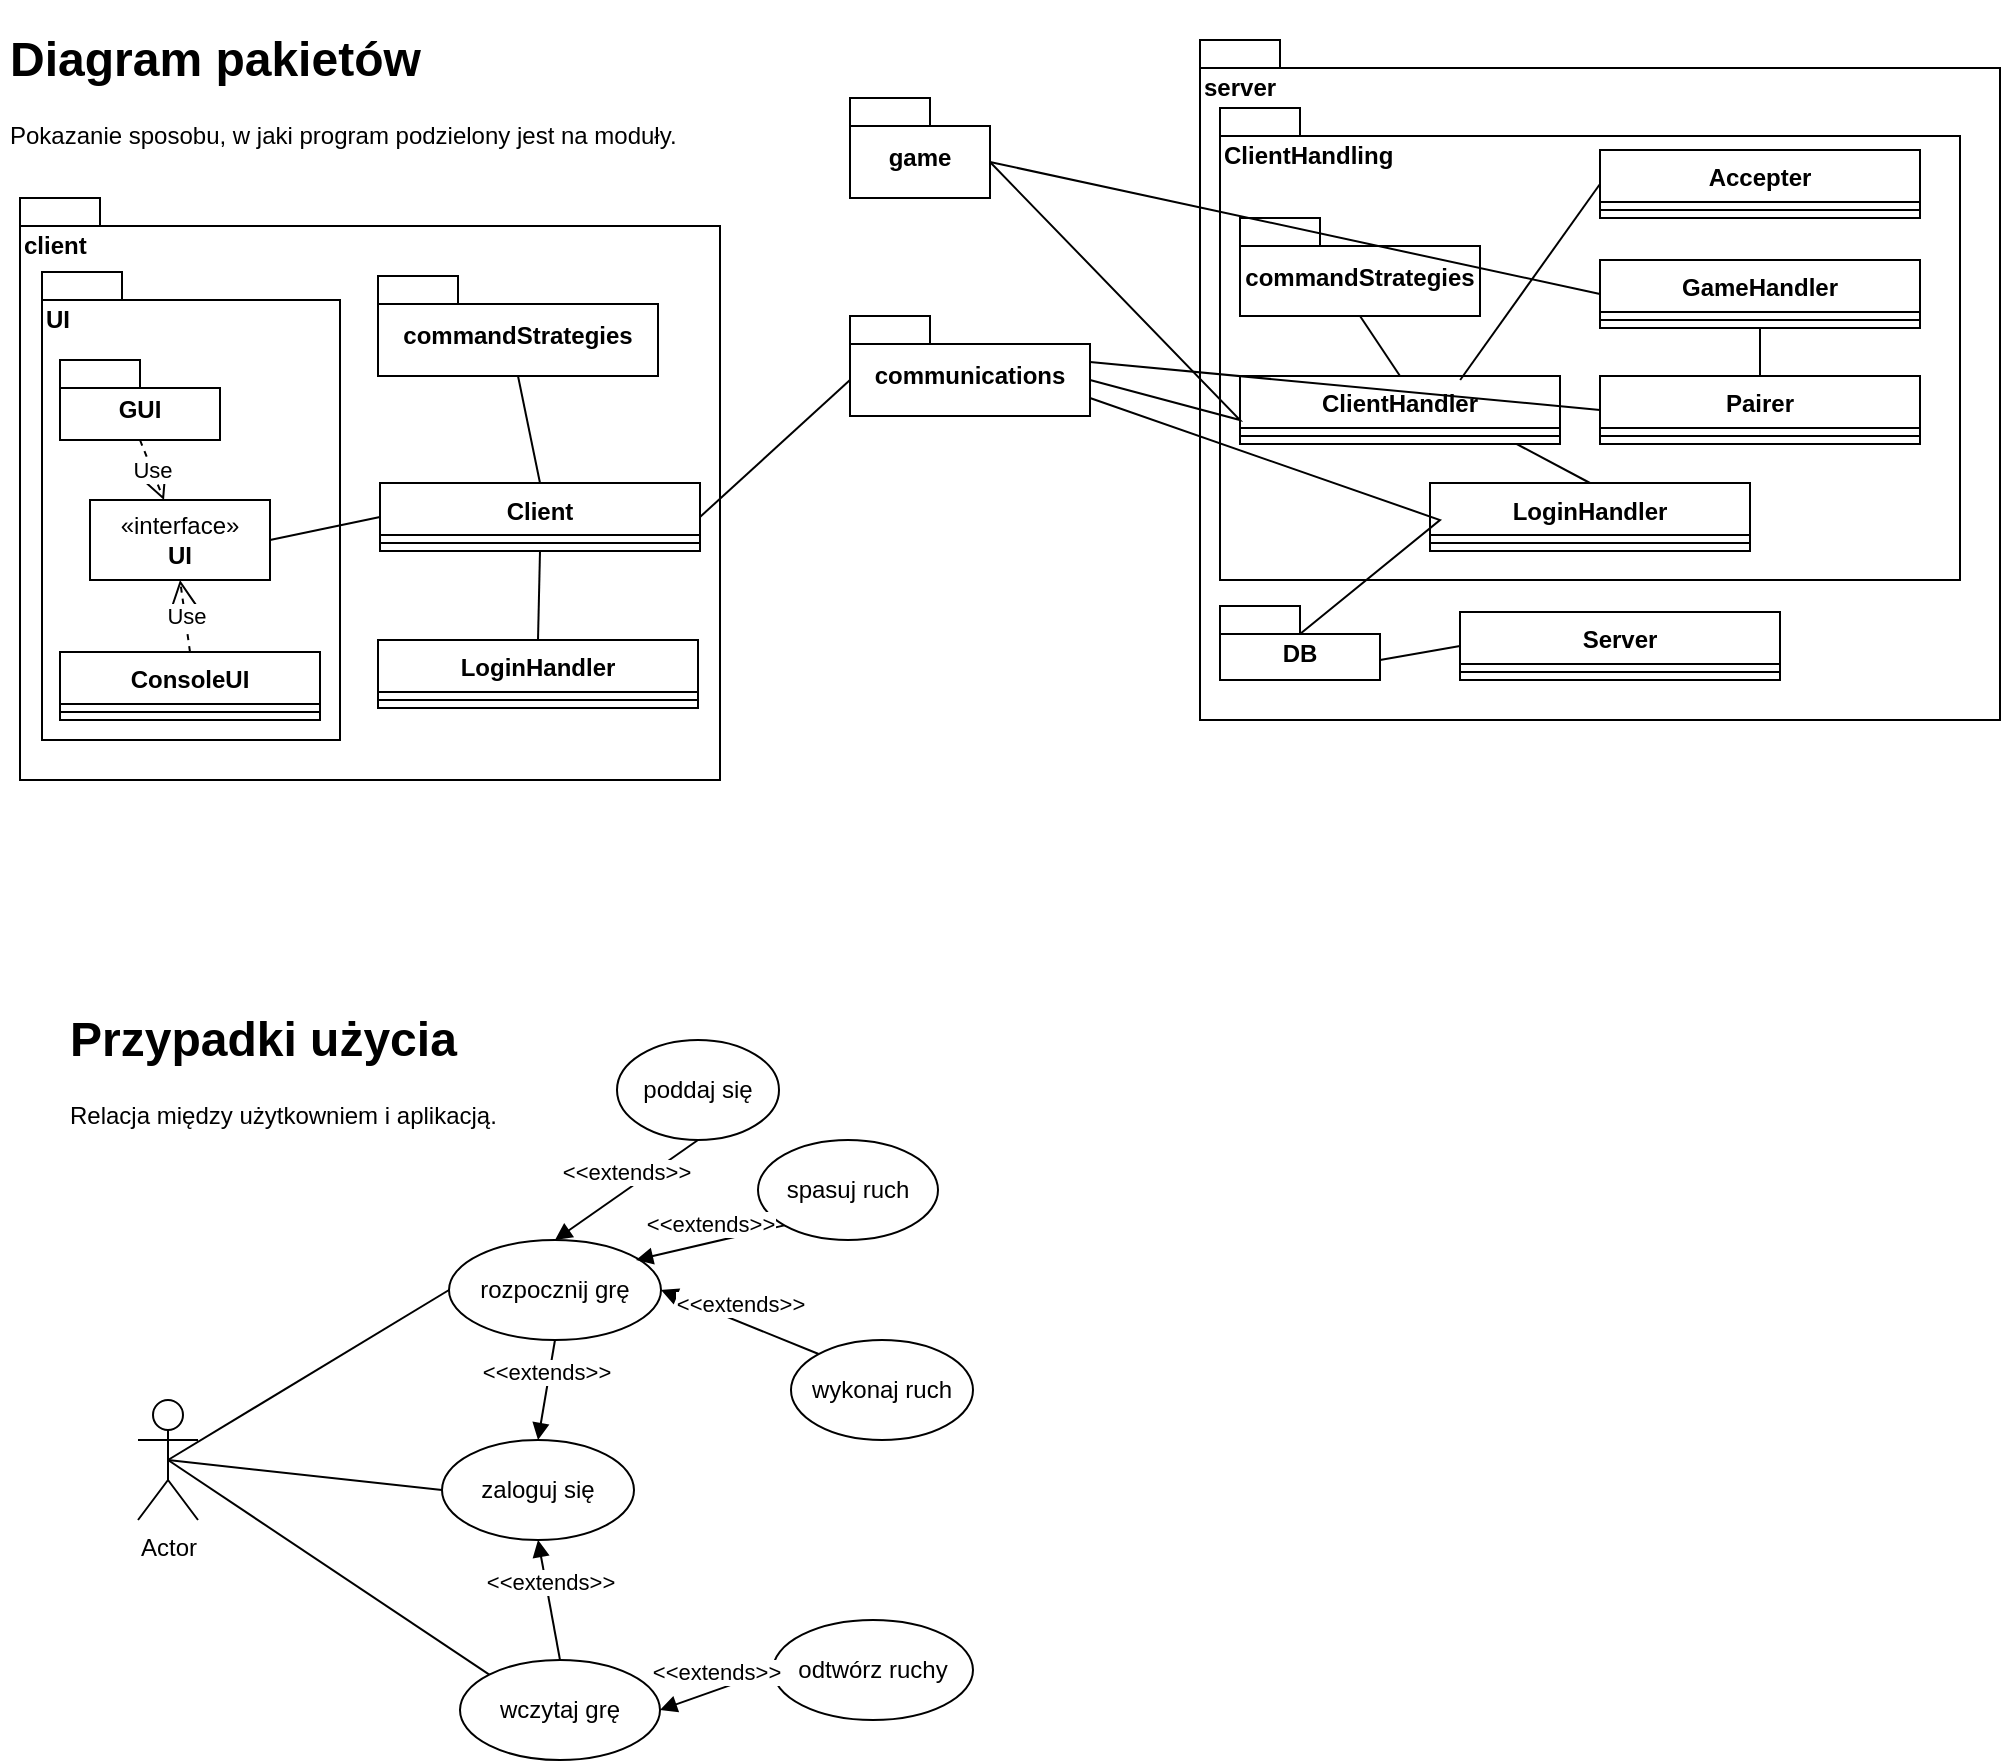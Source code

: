 <mxfile version="23.0.2" type="device" pages="2">
  <diagram name="Page-1" id="91JPWXA_XGz5iN142ZSr">
    <mxGraphModel dx="1000" dy="538" grid="1" gridSize="10" guides="1" tooltips="1" connect="1" arrows="1" fold="1" page="1" pageScale="1" pageWidth="850" pageHeight="1100" math="0" shadow="0">
      <root>
        <mxCell id="0" />
        <mxCell id="1" parent="0" />
        <mxCell id="jKgUPNScBnR0ZdUyABiu-1" value="&lt;h1&gt;Diagram pakietów&lt;/h1&gt;&lt;p&gt;Pokazanie sposobu, w jaki program podzielony jest na moduły.&lt;/p&gt;" style="text;html=1;strokeColor=none;fillColor=none;spacing=5;spacingTop=-20;whiteSpace=wrap;overflow=hidden;rounded=0;" parent="1" vertex="1">
          <mxGeometry y="10" width="580" height="120" as="geometry" />
        </mxCell>
        <mxCell id="jKgUPNScBnR0ZdUyABiu-2" value="client" style="shape=folder;fontStyle=1;spacingTop=10;tabWidth=40;tabHeight=14;tabPosition=left;html=1;whiteSpace=wrap;align=left;verticalAlign=top;" parent="1" vertex="1">
          <mxGeometry x="10" y="99" width="350" height="291" as="geometry" />
        </mxCell>
        <mxCell id="jKgUPNScBnR0ZdUyABiu-3" value="server" style="shape=folder;fontStyle=1;spacingTop=10;tabWidth=40;tabHeight=14;tabPosition=left;html=1;whiteSpace=wrap;align=left;verticalAlign=top;" parent="1" vertex="1">
          <mxGeometry x="600" y="20" width="400" height="340" as="geometry" />
        </mxCell>
        <mxCell id="jKgUPNScBnR0ZdUyABiu-4" value="game" style="shape=folder;fontStyle=1;spacingTop=10;tabWidth=40;tabHeight=14;tabPosition=left;html=1;whiteSpace=wrap;" parent="1" vertex="1">
          <mxGeometry x="425" y="49" width="70" height="50" as="geometry" />
        </mxCell>
        <mxCell id="jKgUPNScBnR0ZdUyABiu-5" value="communications" style="shape=folder;fontStyle=1;spacingTop=10;tabWidth=40;tabHeight=14;tabPosition=left;html=1;whiteSpace=wrap;" parent="1" vertex="1">
          <mxGeometry x="425" y="158" width="120" height="50" as="geometry" />
        </mxCell>
        <mxCell id="jKgUPNScBnR0ZdUyABiu-8" value="UI" style="shape=folder;fontStyle=1;spacingTop=10;tabWidth=40;tabHeight=14;tabPosition=left;html=1;whiteSpace=wrap;align=left;verticalAlign=top;" parent="1" vertex="1">
          <mxGeometry x="21" y="136" width="149" height="234" as="geometry" />
        </mxCell>
        <mxCell id="jKgUPNScBnR0ZdUyABiu-9" value="GUI" style="shape=folder;fontStyle=1;spacingTop=10;tabWidth=40;tabHeight=14;tabPosition=left;html=1;whiteSpace=wrap;" parent="1" vertex="1">
          <mxGeometry x="30" y="180" width="80" height="40" as="geometry" />
        </mxCell>
        <mxCell id="jKgUPNScBnR0ZdUyABiu-10" value="commandStrategies" style="shape=folder;fontStyle=1;spacingTop=10;tabWidth=40;tabHeight=14;tabPosition=left;html=1;whiteSpace=wrap;" parent="1" vertex="1">
          <mxGeometry x="189" y="138" width="140" height="50" as="geometry" />
        </mxCell>
        <mxCell id="jKgUPNScBnR0ZdUyABiu-11" value="«interface»&lt;br&gt;&lt;b&gt;UI&lt;/b&gt;" style="html=1;whiteSpace=wrap;" parent="1" vertex="1">
          <mxGeometry x="45" y="250" width="90" height="40" as="geometry" />
        </mxCell>
        <mxCell id="jKgUPNScBnR0ZdUyABiu-12" value="ConsoleUI" style="swimlane;fontStyle=1;align=center;verticalAlign=top;childLayout=stackLayout;horizontal=1;startSize=26;horizontalStack=0;resizeParent=1;resizeParentMax=0;resizeLast=0;collapsible=1;marginBottom=0;whiteSpace=wrap;html=1;" parent="1" vertex="1">
          <mxGeometry x="30" y="326" width="130" height="34" as="geometry" />
        </mxCell>
        <mxCell id="jKgUPNScBnR0ZdUyABiu-14" value="" style="line;strokeWidth=1;fillColor=none;align=left;verticalAlign=middle;spacingTop=-1;spacingLeft=3;spacingRight=3;rotatable=0;labelPosition=right;points=[];portConstraint=eastwest;strokeColor=inherit;" parent="jKgUPNScBnR0ZdUyABiu-12" vertex="1">
          <mxGeometry y="26" width="130" height="8" as="geometry" />
        </mxCell>
        <mxCell id="jKgUPNScBnR0ZdUyABiu-16" value="Client" style="swimlane;fontStyle=1;align=center;verticalAlign=top;childLayout=stackLayout;horizontal=1;startSize=26;horizontalStack=0;resizeParent=1;resizeParentMax=0;resizeLast=0;collapsible=1;marginBottom=0;whiteSpace=wrap;html=1;" parent="1" vertex="1">
          <mxGeometry x="190" y="241.5" width="160" height="34" as="geometry" />
        </mxCell>
        <mxCell id="jKgUPNScBnR0ZdUyABiu-18" value="" style="line;strokeWidth=1;fillColor=none;align=left;verticalAlign=middle;spacingTop=-1;spacingLeft=3;spacingRight=3;rotatable=0;labelPosition=right;points=[];portConstraint=eastwest;strokeColor=inherit;" parent="jKgUPNScBnR0ZdUyABiu-16" vertex="1">
          <mxGeometry y="26" width="160" height="8" as="geometry" />
        </mxCell>
        <mxCell id="jKgUPNScBnR0ZdUyABiu-20" value="LoginHandler" style="swimlane;fontStyle=1;align=center;verticalAlign=top;childLayout=stackLayout;horizontal=1;startSize=26;horizontalStack=0;resizeParent=1;resizeParentMax=0;resizeLast=0;collapsible=1;marginBottom=0;whiteSpace=wrap;html=1;" parent="1" vertex="1">
          <mxGeometry x="189" y="320" width="160" height="34" as="geometry" />
        </mxCell>
        <mxCell id="jKgUPNScBnR0ZdUyABiu-22" value="" style="line;strokeWidth=1;fillColor=none;align=left;verticalAlign=middle;spacingTop=-1;spacingLeft=3;spacingRight=3;rotatable=0;labelPosition=right;points=[];portConstraint=eastwest;strokeColor=inherit;" parent="jKgUPNScBnR0ZdUyABiu-20" vertex="1">
          <mxGeometry y="26" width="160" height="8" as="geometry" />
        </mxCell>
        <mxCell id="jKgUPNScBnR0ZdUyABiu-24" value="DB" style="shape=folder;fontStyle=1;spacingTop=10;tabWidth=40;tabHeight=14;tabPosition=left;html=1;whiteSpace=wrap;" parent="1" vertex="1">
          <mxGeometry x="610" y="303" width="80" height="37" as="geometry" />
        </mxCell>
        <mxCell id="jKgUPNScBnR0ZdUyABiu-26" value="Server" style="swimlane;fontStyle=1;align=center;verticalAlign=top;childLayout=stackLayout;horizontal=1;startSize=26;horizontalStack=0;resizeParent=1;resizeParentMax=0;resizeLast=0;collapsible=1;marginBottom=0;whiteSpace=wrap;html=1;" parent="1" vertex="1">
          <mxGeometry x="730" y="306" width="160" height="34" as="geometry" />
        </mxCell>
        <mxCell id="jKgUPNScBnR0ZdUyABiu-28" value="" style="line;strokeWidth=1;fillColor=none;align=left;verticalAlign=middle;spacingTop=-1;spacingLeft=3;spacingRight=3;rotatable=0;labelPosition=right;points=[];portConstraint=eastwest;strokeColor=inherit;" parent="jKgUPNScBnR0ZdUyABiu-26" vertex="1">
          <mxGeometry y="26" width="160" height="8" as="geometry" />
        </mxCell>
        <mxCell id="jKgUPNScBnR0ZdUyABiu-30" value="ClientHandling" style="shape=folder;fontStyle=1;spacingTop=10;tabWidth=40;tabHeight=14;tabPosition=left;html=1;whiteSpace=wrap;align=left;verticalAlign=top;" parent="1" vertex="1">
          <mxGeometry x="610" y="54" width="370" height="236" as="geometry" />
        </mxCell>
        <mxCell id="jKgUPNScBnR0ZdUyABiu-31" value="commandStrategies" style="shape=folder;fontStyle=1;spacingTop=10;tabWidth=40;tabHeight=14;tabPosition=left;html=1;whiteSpace=wrap;" parent="1" vertex="1">
          <mxGeometry x="620" y="109" width="120" height="49" as="geometry" />
        </mxCell>
        <mxCell id="jKgUPNScBnR0ZdUyABiu-33" value="Accepter" style="swimlane;fontStyle=1;align=center;verticalAlign=top;childLayout=stackLayout;horizontal=1;startSize=26;horizontalStack=0;resizeParent=1;resizeParentMax=0;resizeLast=0;collapsible=1;marginBottom=0;whiteSpace=wrap;html=1;" parent="1" vertex="1">
          <mxGeometry x="800" y="75" width="160" height="34" as="geometry" />
        </mxCell>
        <mxCell id="jKgUPNScBnR0ZdUyABiu-35" value="" style="line;strokeWidth=1;fillColor=none;align=left;verticalAlign=middle;spacingTop=-1;spacingLeft=3;spacingRight=3;rotatable=0;labelPosition=right;points=[];portConstraint=eastwest;strokeColor=inherit;" parent="jKgUPNScBnR0ZdUyABiu-33" vertex="1">
          <mxGeometry y="26" width="160" height="8" as="geometry" />
        </mxCell>
        <mxCell id="jKgUPNScBnR0ZdUyABiu-37" value="ClientHandler" style="swimlane;fontStyle=1;align=center;verticalAlign=top;childLayout=stackLayout;horizontal=1;startSize=26;horizontalStack=0;resizeParent=1;resizeParentMax=0;resizeLast=0;collapsible=1;marginBottom=0;whiteSpace=wrap;html=1;" parent="1" vertex="1">
          <mxGeometry x="620" y="188" width="160" height="34" as="geometry" />
        </mxCell>
        <mxCell id="jKgUPNScBnR0ZdUyABiu-39" value="" style="line;strokeWidth=1;fillColor=none;align=left;verticalAlign=middle;spacingTop=-1;spacingLeft=3;spacingRight=3;rotatable=0;labelPosition=right;points=[];portConstraint=eastwest;strokeColor=inherit;" parent="jKgUPNScBnR0ZdUyABiu-37" vertex="1">
          <mxGeometry y="26" width="160" height="8" as="geometry" />
        </mxCell>
        <mxCell id="jKgUPNScBnR0ZdUyABiu-41" value="GameHandler" style="swimlane;fontStyle=1;align=center;verticalAlign=top;childLayout=stackLayout;horizontal=1;startSize=26;horizontalStack=0;resizeParent=1;resizeParentMax=0;resizeLast=0;collapsible=1;marginBottom=0;whiteSpace=wrap;html=1;" parent="1" vertex="1">
          <mxGeometry x="800" y="130" width="160" height="34" as="geometry" />
        </mxCell>
        <mxCell id="jKgUPNScBnR0ZdUyABiu-43" value="" style="line;strokeWidth=1;fillColor=none;align=left;verticalAlign=middle;spacingTop=-1;spacingLeft=3;spacingRight=3;rotatable=0;labelPosition=right;points=[];portConstraint=eastwest;strokeColor=inherit;" parent="jKgUPNScBnR0ZdUyABiu-41" vertex="1">
          <mxGeometry y="26" width="160" height="8" as="geometry" />
        </mxCell>
        <mxCell id="jKgUPNScBnR0ZdUyABiu-45" value="LoginHandler" style="swimlane;fontStyle=1;align=center;verticalAlign=top;childLayout=stackLayout;horizontal=1;startSize=26;horizontalStack=0;resizeParent=1;resizeParentMax=0;resizeLast=0;collapsible=1;marginBottom=0;whiteSpace=wrap;html=1;" parent="1" vertex="1">
          <mxGeometry x="715" y="241.5" width="160" height="34" as="geometry" />
        </mxCell>
        <mxCell id="jKgUPNScBnR0ZdUyABiu-47" value="" style="line;strokeWidth=1;fillColor=none;align=left;verticalAlign=middle;spacingTop=-1;spacingLeft=3;spacingRight=3;rotatable=0;labelPosition=right;points=[];portConstraint=eastwest;strokeColor=inherit;" parent="jKgUPNScBnR0ZdUyABiu-45" vertex="1">
          <mxGeometry y="26" width="160" height="8" as="geometry" />
        </mxCell>
        <mxCell id="jKgUPNScBnR0ZdUyABiu-54" value="Pairer" style="swimlane;fontStyle=1;align=center;verticalAlign=top;childLayout=stackLayout;horizontal=1;startSize=26;horizontalStack=0;resizeParent=1;resizeParentMax=0;resizeLast=0;collapsible=1;marginBottom=0;whiteSpace=wrap;html=1;" parent="1" vertex="1">
          <mxGeometry x="800" y="188" width="160" height="34" as="geometry" />
        </mxCell>
        <mxCell id="jKgUPNScBnR0ZdUyABiu-56" value="" style="line;strokeWidth=1;fillColor=none;align=left;verticalAlign=middle;spacingTop=-1;spacingLeft=3;spacingRight=3;rotatable=0;labelPosition=right;points=[];portConstraint=eastwest;strokeColor=inherit;" parent="jKgUPNScBnR0ZdUyABiu-54" vertex="1">
          <mxGeometry y="26" width="160" height="8" as="geometry" />
        </mxCell>
        <mxCell id="jKgUPNScBnR0ZdUyABiu-59" value="&lt;h1&gt;Przypadki użycia&lt;/h1&gt;&lt;div&gt;Relacja między użytkowniem i aplikacją.&lt;/div&gt;" style="text;html=1;strokeColor=none;fillColor=none;spacing=5;spacingTop=-20;whiteSpace=wrap;overflow=hidden;rounded=0;" parent="1" vertex="1">
          <mxGeometry x="30" y="500" width="349" height="120" as="geometry" />
        </mxCell>
        <mxCell id="jKgUPNScBnR0ZdUyABiu-60" value="Actor" style="shape=umlActor;verticalLabelPosition=bottom;verticalAlign=top;html=1;outlineConnect=0;" parent="1" vertex="1">
          <mxGeometry x="69" y="700" width="30" height="60" as="geometry" />
        </mxCell>
        <mxCell id="jKgUPNScBnR0ZdUyABiu-61" value="" style="ellipse;whiteSpace=wrap;html=1;" parent="1" vertex="1">
          <mxGeometry x="224.5" y="620" width="106" height="50" as="geometry" />
        </mxCell>
        <mxCell id="jKgUPNScBnR0ZdUyABiu-62" value="" style="ellipse;whiteSpace=wrap;html=1;" parent="1" vertex="1">
          <mxGeometry x="395.5" y="670" width="91" height="50" as="geometry" />
        </mxCell>
        <mxCell id="jKgUPNScBnR0ZdUyABiu-63" value="" style="ellipse;whiteSpace=wrap;html=1;" parent="1" vertex="1">
          <mxGeometry x="308.5" y="520" width="81" height="50" as="geometry" />
        </mxCell>
        <mxCell id="jKgUPNScBnR0ZdUyABiu-64" value="" style="ellipse;whiteSpace=wrap;html=1;" parent="1" vertex="1">
          <mxGeometry x="379" y="570" width="90" height="50" as="geometry" />
        </mxCell>
        <mxCell id="jKgUPNScBnR0ZdUyABiu-65" value="" style="ellipse;whiteSpace=wrap;html=1;" parent="1" vertex="1">
          <mxGeometry x="221" y="720" width="96" height="50" as="geometry" />
        </mxCell>
        <mxCell id="jKgUPNScBnR0ZdUyABiu-66" value="" style="ellipse;whiteSpace=wrap;html=1;" parent="1" vertex="1">
          <mxGeometry x="386.5" y="810" width="100" height="50" as="geometry" />
        </mxCell>
        <mxCell id="jKgUPNScBnR0ZdUyABiu-67" value="" style="ellipse;whiteSpace=wrap;html=1;" parent="1" vertex="1">
          <mxGeometry x="230" y="830" width="100" height="50" as="geometry" />
        </mxCell>
        <mxCell id="jKgUPNScBnR0ZdUyABiu-69" value="zaloguj się" style="text;html=1;strokeColor=none;fillColor=none;align=center;verticalAlign=middle;whiteSpace=wrap;rounded=0;" parent="1" vertex="1">
          <mxGeometry x="239" y="730" width="60" height="30" as="geometry" />
        </mxCell>
        <mxCell id="TrjtVa-7mGBR6sxpBFyU-3" value="Use" style="endArrow=open;endSize=12;dashed=1;html=1;rounded=0;exitX=0.5;exitY=0;exitDx=0;exitDy=0;entryX=0.5;entryY=1;entryDx=0;entryDy=0;" edge="1" parent="1" source="jKgUPNScBnR0ZdUyABiu-12" target="jKgUPNScBnR0ZdUyABiu-11">
          <mxGeometry width="160" relative="1" as="geometry">
            <mxPoint x="380" y="310" as="sourcePoint" />
            <mxPoint x="540" y="310" as="targetPoint" />
          </mxGeometry>
        </mxCell>
        <mxCell id="TrjtVa-7mGBR6sxpBFyU-4" value="Use" style="endArrow=open;endSize=12;dashed=1;html=1;rounded=0;exitX=0.5;exitY=1;exitDx=0;exitDy=0;exitPerimeter=0;" edge="1" parent="1" source="jKgUPNScBnR0ZdUyABiu-9" target="jKgUPNScBnR0ZdUyABiu-11">
          <mxGeometry width="160" relative="1" as="geometry">
            <mxPoint x="380" y="310" as="sourcePoint" />
            <mxPoint x="540" y="310" as="targetPoint" />
          </mxGeometry>
        </mxCell>
        <mxCell id="TrjtVa-7mGBR6sxpBFyU-17" value="" style="endArrow=none;html=1;rounded=0;entryX=0;entryY=0;entryDx=120;entryDy=32;exitX=0;exitY=0;exitDx=70;exitDy=32;exitPerimeter=0;entryPerimeter=0;" edge="1" parent="1" source="jKgUPNScBnR0ZdUyABiu-4" target="jKgUPNScBnR0ZdUyABiu-5">
          <mxGeometry width="50" height="50" relative="1" as="geometry">
            <mxPoint x="440" y="330" as="sourcePoint" />
            <mxPoint x="490" y="280" as="targetPoint" />
            <Array as="points">
              <mxPoint x="620" y="210" />
            </Array>
          </mxGeometry>
        </mxCell>
        <mxCell id="TrjtVa-7mGBR6sxpBFyU-18" value="" style="endArrow=none;html=1;rounded=0;entryX=0;entryY=0;entryDx=0;entryDy=32;entryPerimeter=0;exitX=1;exitY=0.5;exitDx=0;exitDy=0;" edge="1" parent="1" source="jKgUPNScBnR0ZdUyABiu-16" target="jKgUPNScBnR0ZdUyABiu-5">
          <mxGeometry width="50" height="50" relative="1" as="geometry">
            <mxPoint x="440" y="330" as="sourcePoint" />
            <mxPoint x="490" y="280" as="targetPoint" />
          </mxGeometry>
        </mxCell>
        <mxCell id="TrjtVa-7mGBR6sxpBFyU-19" value="" style="endArrow=none;html=1;rounded=0;exitX=0.5;exitY=0;exitDx=0;exitDy=0;entryX=0.5;entryY=1;entryDx=0;entryDy=0;" edge="1" parent="1" source="jKgUPNScBnR0ZdUyABiu-20" target="jKgUPNScBnR0ZdUyABiu-16">
          <mxGeometry width="50" height="50" relative="1" as="geometry">
            <mxPoint x="440" y="330" as="sourcePoint" />
            <mxPoint x="260" y="280" as="targetPoint" />
          </mxGeometry>
        </mxCell>
        <mxCell id="TrjtVa-7mGBR6sxpBFyU-20" value="" style="endArrow=none;html=1;rounded=0;exitX=0.5;exitY=0;exitDx=0;exitDy=0;entryX=0.5;entryY=1;entryDx=0;entryDy=0;entryPerimeter=0;" edge="1" parent="1" source="jKgUPNScBnR0ZdUyABiu-16" target="jKgUPNScBnR0ZdUyABiu-10">
          <mxGeometry width="50" height="50" relative="1" as="geometry">
            <mxPoint x="279" y="330" as="sourcePoint" />
            <mxPoint x="280" y="286" as="targetPoint" />
          </mxGeometry>
        </mxCell>
        <mxCell id="TrjtVa-7mGBR6sxpBFyU-21" value="" style="endArrow=none;html=1;rounded=0;exitX=0;exitY=0.5;exitDx=0;exitDy=0;entryX=1;entryY=0.5;entryDx=0;entryDy=0;" edge="1" parent="1" source="jKgUPNScBnR0ZdUyABiu-16" target="jKgUPNScBnR0ZdUyABiu-11">
          <mxGeometry width="50" height="50" relative="1" as="geometry">
            <mxPoint x="289" y="340" as="sourcePoint" />
            <mxPoint x="290" y="296" as="targetPoint" />
          </mxGeometry>
        </mxCell>
        <mxCell id="TrjtVa-7mGBR6sxpBFyU-22" value="" style="endArrow=none;html=1;rounded=0;entryX=0;entryY=0.5;entryDx=0;entryDy=0;" edge="1" parent="1" target="jKgUPNScBnR0ZdUyABiu-26">
          <mxGeometry width="50" height="50" relative="1" as="geometry">
            <mxPoint x="690" y="330" as="sourcePoint" />
            <mxPoint x="300" y="306" as="targetPoint" />
          </mxGeometry>
        </mxCell>
        <mxCell id="TrjtVa-7mGBR6sxpBFyU-23" value="" style="endArrow=none;html=1;rounded=0;entryX=0.5;entryY=1;entryDx=0;entryDy=0;entryPerimeter=0;exitX=0.5;exitY=0;exitDx=0;exitDy=0;" edge="1" parent="1" source="jKgUPNScBnR0ZdUyABiu-37" target="jKgUPNScBnR0ZdUyABiu-31">
          <mxGeometry width="50" height="50" relative="1" as="geometry">
            <mxPoint x="440" y="330" as="sourcePoint" />
            <mxPoint x="490" y="280" as="targetPoint" />
          </mxGeometry>
        </mxCell>
        <mxCell id="TrjtVa-7mGBR6sxpBFyU-24" value="" style="endArrow=none;html=1;rounded=0;entryX=0;entryY=0.5;entryDx=0;entryDy=0;exitX=0.688;exitY=0.059;exitDx=0;exitDy=0;exitPerimeter=0;" edge="1" parent="1" source="jKgUPNScBnR0ZdUyABiu-37" target="jKgUPNScBnR0ZdUyABiu-33">
          <mxGeometry width="50" height="50" relative="1" as="geometry">
            <mxPoint x="710" y="198" as="sourcePoint" />
            <mxPoint x="690" y="168" as="targetPoint" />
          </mxGeometry>
        </mxCell>
        <mxCell id="TrjtVa-7mGBR6sxpBFyU-25" value="" style="endArrow=none;html=1;rounded=0;exitX=0.5;exitY=0;exitDx=0;exitDy=0;entryX=0.865;entryY=1.007;entryDx=0;entryDy=0;entryPerimeter=0;" edge="1" parent="1" source="jKgUPNScBnR0ZdUyABiu-45" target="jKgUPNScBnR0ZdUyABiu-39">
          <mxGeometry width="50" height="50" relative="1" as="geometry">
            <mxPoint x="720" y="208" as="sourcePoint" />
            <mxPoint x="760" y="230" as="targetPoint" />
          </mxGeometry>
        </mxCell>
        <mxCell id="TrjtVa-7mGBR6sxpBFyU-28" value="" style="endArrow=none;html=1;rounded=0;entryX=0;entryY=0.5;entryDx=0;entryDy=0;exitX=0;exitY=0;exitDx=70;exitDy=32;exitPerimeter=0;" edge="1" parent="1" source="jKgUPNScBnR0ZdUyABiu-4" target="jKgUPNScBnR0ZdUyABiu-41">
          <mxGeometry width="50" height="50" relative="1" as="geometry">
            <mxPoint x="440" y="330" as="sourcePoint" />
            <mxPoint x="490" y="280" as="targetPoint" />
          </mxGeometry>
        </mxCell>
        <mxCell id="TrjtVa-7mGBR6sxpBFyU-29" value="" style="endArrow=none;html=1;rounded=0;entryX=0;entryY=0;entryDx=40;entryDy=14;entryPerimeter=0;exitX=0;exitY=0;exitDx=120;exitDy=41;exitPerimeter=0;" edge="1" parent="1" source="jKgUPNScBnR0ZdUyABiu-5" target="jKgUPNScBnR0ZdUyABiu-24">
          <mxGeometry width="50" height="50" relative="1" as="geometry">
            <mxPoint x="540" y="210" as="sourcePoint" />
            <mxPoint x="490" y="280" as="targetPoint" />
            <Array as="points">
              <mxPoint x="720" y="260" />
            </Array>
          </mxGeometry>
        </mxCell>
        <mxCell id="TrjtVa-7mGBR6sxpBFyU-30" value="" style="endArrow=none;html=1;rounded=0;entryX=0;entryY=0.5;entryDx=0;entryDy=0;exitX=0;exitY=0;exitDx=120;exitDy=23;exitPerimeter=0;" edge="1" parent="1" source="jKgUPNScBnR0ZdUyABiu-5" target="jKgUPNScBnR0ZdUyABiu-54">
          <mxGeometry width="50" height="50" relative="1" as="geometry">
            <mxPoint x="440" y="330" as="sourcePoint" />
            <mxPoint x="490" y="280" as="targetPoint" />
          </mxGeometry>
        </mxCell>
        <mxCell id="TrjtVa-7mGBR6sxpBFyU-31" value="" style="endArrow=none;html=1;rounded=0;entryX=0.5;entryY=1;entryDx=0;entryDy=0;exitX=0.5;exitY=0;exitDx=0;exitDy=0;" edge="1" parent="1" source="jKgUPNScBnR0ZdUyABiu-54" target="jKgUPNScBnR0ZdUyABiu-41">
          <mxGeometry width="50" height="50" relative="1" as="geometry">
            <mxPoint x="440" y="330" as="sourcePoint" />
            <mxPoint x="490" y="280" as="targetPoint" />
          </mxGeometry>
        </mxCell>
        <mxCell id="TrjtVa-7mGBR6sxpBFyU-32" value="rozpocznij grę" style="text;html=1;strokeColor=none;fillColor=none;align=center;verticalAlign=middle;whiteSpace=wrap;rounded=0;" vertex="1" parent="1">
          <mxGeometry x="237" y="630" width="81" height="30" as="geometry" />
        </mxCell>
        <mxCell id="TrjtVa-7mGBR6sxpBFyU-33" value="wczytaj grę" style="text;html=1;strokeColor=none;fillColor=none;align=center;verticalAlign=middle;whiteSpace=wrap;rounded=0;" vertex="1" parent="1">
          <mxGeometry x="240" y="840" width="80" height="30" as="geometry" />
        </mxCell>
        <mxCell id="TrjtVa-7mGBR6sxpBFyU-34" value="odtwórz ruchy" style="text;html=1;strokeColor=none;fillColor=none;align=center;verticalAlign=middle;whiteSpace=wrap;rounded=0;" vertex="1" parent="1">
          <mxGeometry x="391" y="820" width="91" height="30" as="geometry" />
        </mxCell>
        <mxCell id="TrjtVa-7mGBR6sxpBFyU-35" value="" style="endArrow=none;html=1;rounded=0;exitX=0.5;exitY=0.5;exitDx=0;exitDy=0;exitPerimeter=0;entryX=0;entryY=0.5;entryDx=0;entryDy=0;" edge="1" parent="1" source="jKgUPNScBnR0ZdUyABiu-60" target="jKgUPNScBnR0ZdUyABiu-61">
          <mxGeometry width="50" height="50" relative="1" as="geometry">
            <mxPoint x="440" y="800" as="sourcePoint" />
            <mxPoint x="490" y="750" as="targetPoint" />
          </mxGeometry>
        </mxCell>
        <mxCell id="TrjtVa-7mGBR6sxpBFyU-36" value="" style="endArrow=none;html=1;rounded=0;entryX=0;entryY=0.5;entryDx=0;entryDy=0;exitX=0.5;exitY=0.5;exitDx=0;exitDy=0;exitPerimeter=0;" edge="1" parent="1" source="jKgUPNScBnR0ZdUyABiu-60" target="jKgUPNScBnR0ZdUyABiu-65">
          <mxGeometry width="50" height="50" relative="1" as="geometry">
            <mxPoint x="80" y="730" as="sourcePoint" />
            <mxPoint x="244" y="680" as="targetPoint" />
          </mxGeometry>
        </mxCell>
        <mxCell id="TrjtVa-7mGBR6sxpBFyU-38" value="" style="endArrow=none;html=1;rounded=0;exitX=0.5;exitY=0.5;exitDx=0;exitDy=0;exitPerimeter=0;entryX=0;entryY=0;entryDx=0;entryDy=0;" edge="1" parent="1" source="jKgUPNScBnR0ZdUyABiu-60" target="jKgUPNScBnR0ZdUyABiu-67">
          <mxGeometry width="50" height="50" relative="1" as="geometry">
            <mxPoint x="104" y="750" as="sourcePoint" />
            <mxPoint x="254" y="690" as="targetPoint" />
          </mxGeometry>
        </mxCell>
        <mxCell id="TrjtVa-7mGBR6sxpBFyU-39" value="poddaj się" style="text;html=1;strokeColor=none;fillColor=none;align=center;verticalAlign=middle;whiteSpace=wrap;rounded=0;" vertex="1" parent="1">
          <mxGeometry x="319" y="530" width="60" height="30" as="geometry" />
        </mxCell>
        <mxCell id="TrjtVa-7mGBR6sxpBFyU-40" value="wykonaj ruch" style="text;html=1;strokeColor=none;fillColor=none;align=center;verticalAlign=middle;whiteSpace=wrap;rounded=0;" vertex="1" parent="1">
          <mxGeometry x="401" y="680" width="80" height="30" as="geometry" />
        </mxCell>
        <mxCell id="TrjtVa-7mGBR6sxpBFyU-41" value="spasuj ruch" style="text;html=1;strokeColor=none;fillColor=none;align=center;verticalAlign=middle;whiteSpace=wrap;rounded=0;" vertex="1" parent="1">
          <mxGeometry x="389" y="580" width="70" height="30" as="geometry" />
        </mxCell>
        <mxCell id="TrjtVa-7mGBR6sxpBFyU-42" value="&amp;lt;&amp;lt;extends&amp;gt;&amp;gt;" style="html=1;verticalAlign=bottom;endArrow=block;curved=0;rounded=0;entryX=0.5;entryY=0;entryDx=0;entryDy=0;exitX=0.5;exitY=1;exitDx=0;exitDy=0;" edge="1" parent="1" source="jKgUPNScBnR0ZdUyABiu-63" target="jKgUPNScBnR0ZdUyABiu-61">
          <mxGeometry width="80" relative="1" as="geometry">
            <mxPoint x="455.5" y="750" as="sourcePoint" />
            <mxPoint x="535.5" y="750" as="targetPoint" />
          </mxGeometry>
        </mxCell>
        <mxCell id="TrjtVa-7mGBR6sxpBFyU-43" value="&amp;lt;&amp;lt;extends&amp;gt;&amp;gt;" style="html=1;verticalAlign=bottom;endArrow=block;curved=0;rounded=0;entryX=1;entryY=0;entryDx=0;entryDy=0;exitX=0;exitY=1;exitDx=0;exitDy=0;" edge="1" parent="1" source="jKgUPNScBnR0ZdUyABiu-64" target="TrjtVa-7mGBR6sxpBFyU-32">
          <mxGeometry width="80" relative="1" as="geometry">
            <mxPoint x="359.5" y="580" as="sourcePoint" />
            <mxPoint x="287.5" y="630" as="targetPoint" />
          </mxGeometry>
        </mxCell>
        <mxCell id="TrjtVa-7mGBR6sxpBFyU-44" value="&amp;lt;&amp;lt;extends&amp;gt;&amp;gt;" style="html=1;verticalAlign=bottom;endArrow=block;curved=0;rounded=0;entryX=1;entryY=0.5;entryDx=0;entryDy=0;exitX=0.104;exitY=-0.1;exitDx=0;exitDy=0;exitPerimeter=0;" edge="1" parent="1" source="TrjtVa-7mGBR6sxpBFyU-40" target="jKgUPNScBnR0ZdUyABiu-61">
          <mxGeometry width="80" relative="1" as="geometry">
            <mxPoint x="385.5" y="670" as="sourcePoint" />
            <mxPoint x="297.5" y="640" as="targetPoint" />
          </mxGeometry>
        </mxCell>
        <mxCell id="TrjtVa-7mGBR6sxpBFyU-46" value="&amp;lt;&amp;lt;extends&amp;gt;&amp;gt;" style="html=1;verticalAlign=bottom;endArrow=block;curved=0;rounded=0;entryX=1;entryY=0.5;entryDx=0;entryDy=0;exitX=0;exitY=0.5;exitDx=0;exitDy=0;exitPerimeter=0;" edge="1" parent="1" source="jKgUPNScBnR0ZdUyABiu-66" target="jKgUPNScBnR0ZdUyABiu-67">
          <mxGeometry width="80" relative="1" as="geometry">
            <mxPoint x="341" y="865" as="sourcePoint" />
            <mxPoint x="313" y="700" as="targetPoint" />
          </mxGeometry>
        </mxCell>
        <mxCell id="TrjtVa-7mGBR6sxpBFyU-47" value="&amp;lt;&amp;lt;extends&amp;gt;&amp;gt;" style="html=1;verticalAlign=bottom;endArrow=block;curved=0;rounded=0;entryX=0.5;entryY=0;entryDx=0;entryDy=0;exitX=0.5;exitY=1;exitDx=0;exitDy=0;" edge="1" parent="1" source="jKgUPNScBnR0ZdUyABiu-61" target="jKgUPNScBnR0ZdUyABiu-65">
          <mxGeometry width="80" relative="1" as="geometry">
            <mxPoint x="389.5" y="610" as="sourcePoint" />
            <mxPoint x="304.5" y="690" as="targetPoint" />
          </mxGeometry>
        </mxCell>
        <mxCell id="TrjtVa-7mGBR6sxpBFyU-48" value="&amp;lt;&amp;lt;extends&amp;gt;&amp;gt;" style="html=1;verticalAlign=bottom;endArrow=block;curved=0;rounded=0;entryX=0.5;entryY=1;entryDx=0;entryDy=0;exitX=0.5;exitY=0;exitDx=0;exitDy=0;" edge="1" parent="1" source="jKgUPNScBnR0ZdUyABiu-67" target="jKgUPNScBnR0ZdUyABiu-65">
          <mxGeometry width="80" relative="1" as="geometry">
            <mxPoint x="364" y="650" as="sourcePoint" />
            <mxPoint x="292" y="700" as="targetPoint" />
          </mxGeometry>
        </mxCell>
      </root>
    </mxGraphModel>
  </diagram>
  <diagram id="SXJCFGyXVuoqRYEAWBlT" name="Page-2">
    <mxGraphModel dx="1050" dy="565" grid="1" gridSize="10" guides="1" tooltips="1" connect="1" arrows="1" fold="1" page="1" pageScale="1" pageWidth="850" pageHeight="1100" math="0" shadow="0">
      <root>
        <mxCell id="0" />
        <mxCell id="1" parent="0" />
      </root>
    </mxGraphModel>
  </diagram>
</mxfile>
